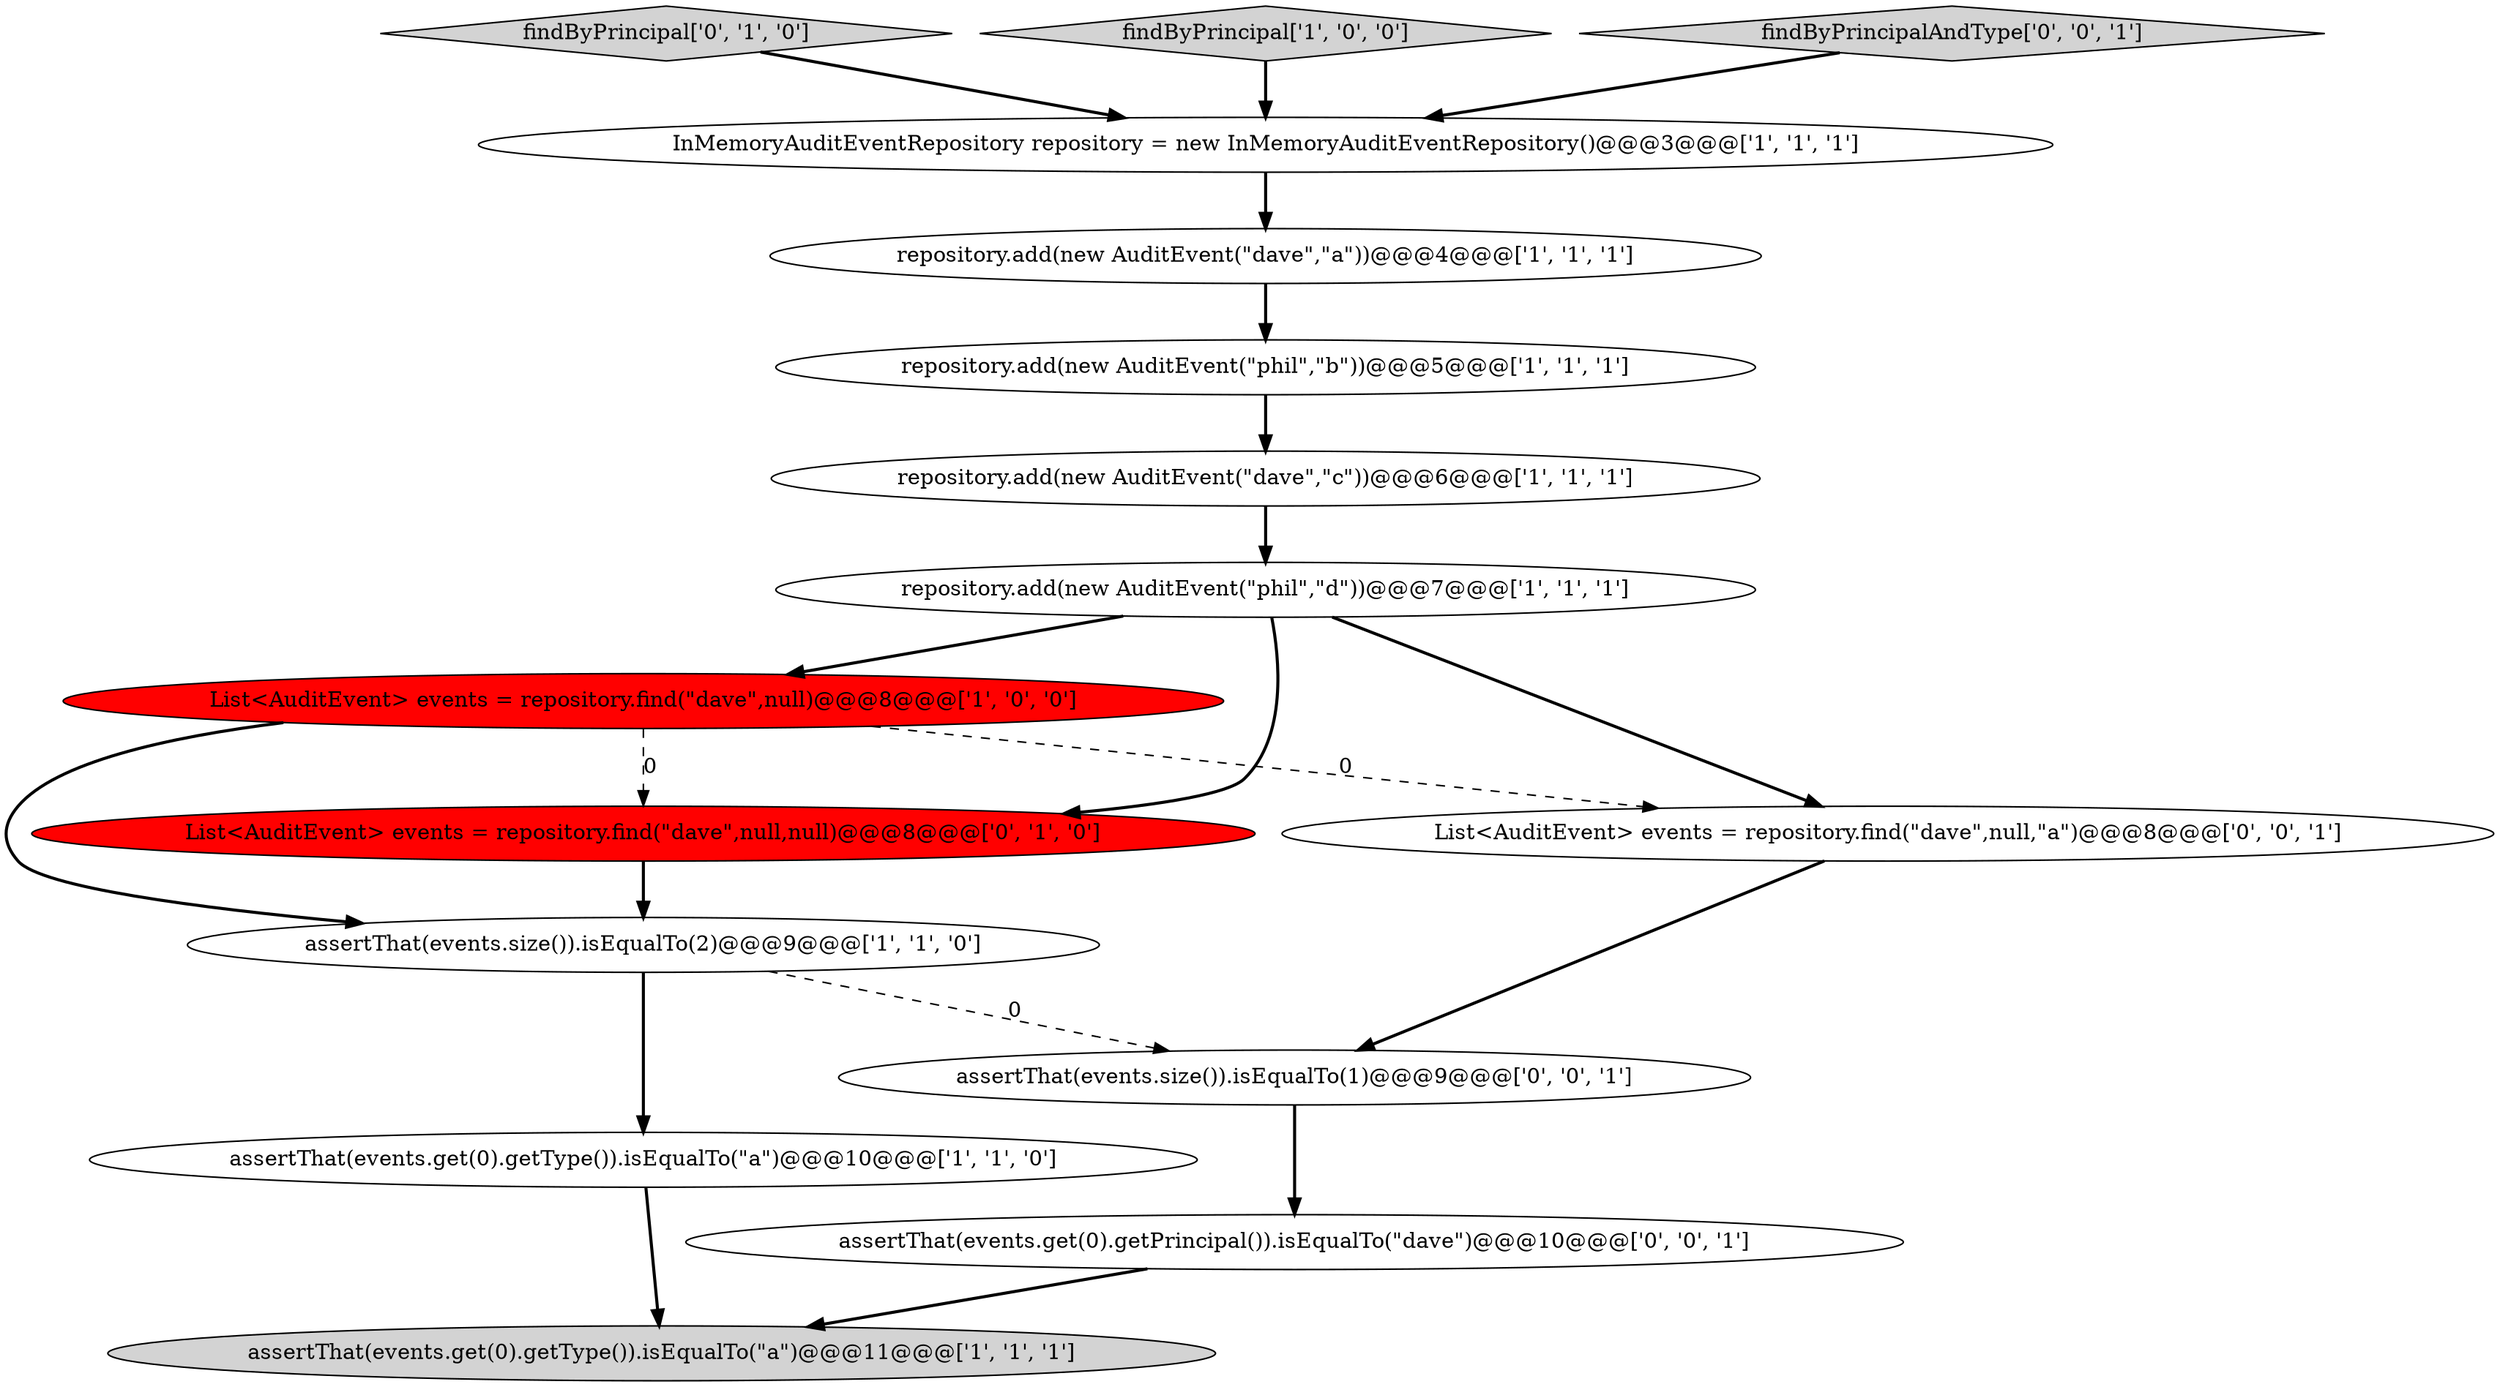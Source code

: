 digraph {
4 [style = filled, label = "List<AuditEvent> events = repository.find(\"dave\",null)@@@8@@@['1', '0', '0']", fillcolor = red, shape = ellipse image = "AAA1AAABBB1BBB"];
10 [style = filled, label = "List<AuditEvent> events = repository.find(\"dave\",null,null)@@@8@@@['0', '1', '0']", fillcolor = red, shape = ellipse image = "AAA1AAABBB2BBB"];
11 [style = filled, label = "findByPrincipal['0', '1', '0']", fillcolor = lightgray, shape = diamond image = "AAA0AAABBB2BBB"];
6 [style = filled, label = "assertThat(events.size()).isEqualTo(2)@@@9@@@['1', '1', '0']", fillcolor = white, shape = ellipse image = "AAA0AAABBB1BBB"];
1 [style = filled, label = "assertThat(events.get(0).getType()).isEqualTo(\"a\")@@@11@@@['1', '1', '1']", fillcolor = lightgray, shape = ellipse image = "AAA0AAABBB1BBB"];
8 [style = filled, label = "assertThat(events.get(0).getType()).isEqualTo(\"a\")@@@10@@@['1', '1', '0']", fillcolor = white, shape = ellipse image = "AAA0AAABBB1BBB"];
14 [style = filled, label = "assertThat(events.size()).isEqualTo(1)@@@9@@@['0', '0', '1']", fillcolor = white, shape = ellipse image = "AAA0AAABBB3BBB"];
2 [style = filled, label = "repository.add(new AuditEvent(\"dave\",\"c\"))@@@6@@@['1', '1', '1']", fillcolor = white, shape = ellipse image = "AAA0AAABBB1BBB"];
5 [style = filled, label = "findByPrincipal['1', '0', '0']", fillcolor = lightgray, shape = diamond image = "AAA0AAABBB1BBB"];
7 [style = filled, label = "InMemoryAuditEventRepository repository = new InMemoryAuditEventRepository()@@@3@@@['1', '1', '1']", fillcolor = white, shape = ellipse image = "AAA0AAABBB1BBB"];
15 [style = filled, label = "assertThat(events.get(0).getPrincipal()).isEqualTo(\"dave\")@@@10@@@['0', '0', '1']", fillcolor = white, shape = ellipse image = "AAA0AAABBB3BBB"];
12 [style = filled, label = "findByPrincipalAndType['0', '0', '1']", fillcolor = lightgray, shape = diamond image = "AAA0AAABBB3BBB"];
9 [style = filled, label = "repository.add(new AuditEvent(\"dave\",\"a\"))@@@4@@@['1', '1', '1']", fillcolor = white, shape = ellipse image = "AAA0AAABBB1BBB"];
0 [style = filled, label = "repository.add(new AuditEvent(\"phil\",\"d\"))@@@7@@@['1', '1', '1']", fillcolor = white, shape = ellipse image = "AAA0AAABBB1BBB"];
3 [style = filled, label = "repository.add(new AuditEvent(\"phil\",\"b\"))@@@5@@@['1', '1', '1']", fillcolor = white, shape = ellipse image = "AAA0AAABBB1BBB"];
13 [style = filled, label = "List<AuditEvent> events = repository.find(\"dave\",null,\"a\")@@@8@@@['0', '0', '1']", fillcolor = white, shape = ellipse image = "AAA0AAABBB3BBB"];
7->9 [style = bold, label=""];
9->3 [style = bold, label=""];
8->1 [style = bold, label=""];
5->7 [style = bold, label=""];
14->15 [style = bold, label=""];
0->10 [style = bold, label=""];
2->0 [style = bold, label=""];
3->2 [style = bold, label=""];
0->13 [style = bold, label=""];
4->10 [style = dashed, label="0"];
4->13 [style = dashed, label="0"];
0->4 [style = bold, label=""];
4->6 [style = bold, label=""];
13->14 [style = bold, label=""];
10->6 [style = bold, label=""];
6->14 [style = dashed, label="0"];
12->7 [style = bold, label=""];
11->7 [style = bold, label=""];
6->8 [style = bold, label=""];
15->1 [style = bold, label=""];
}

